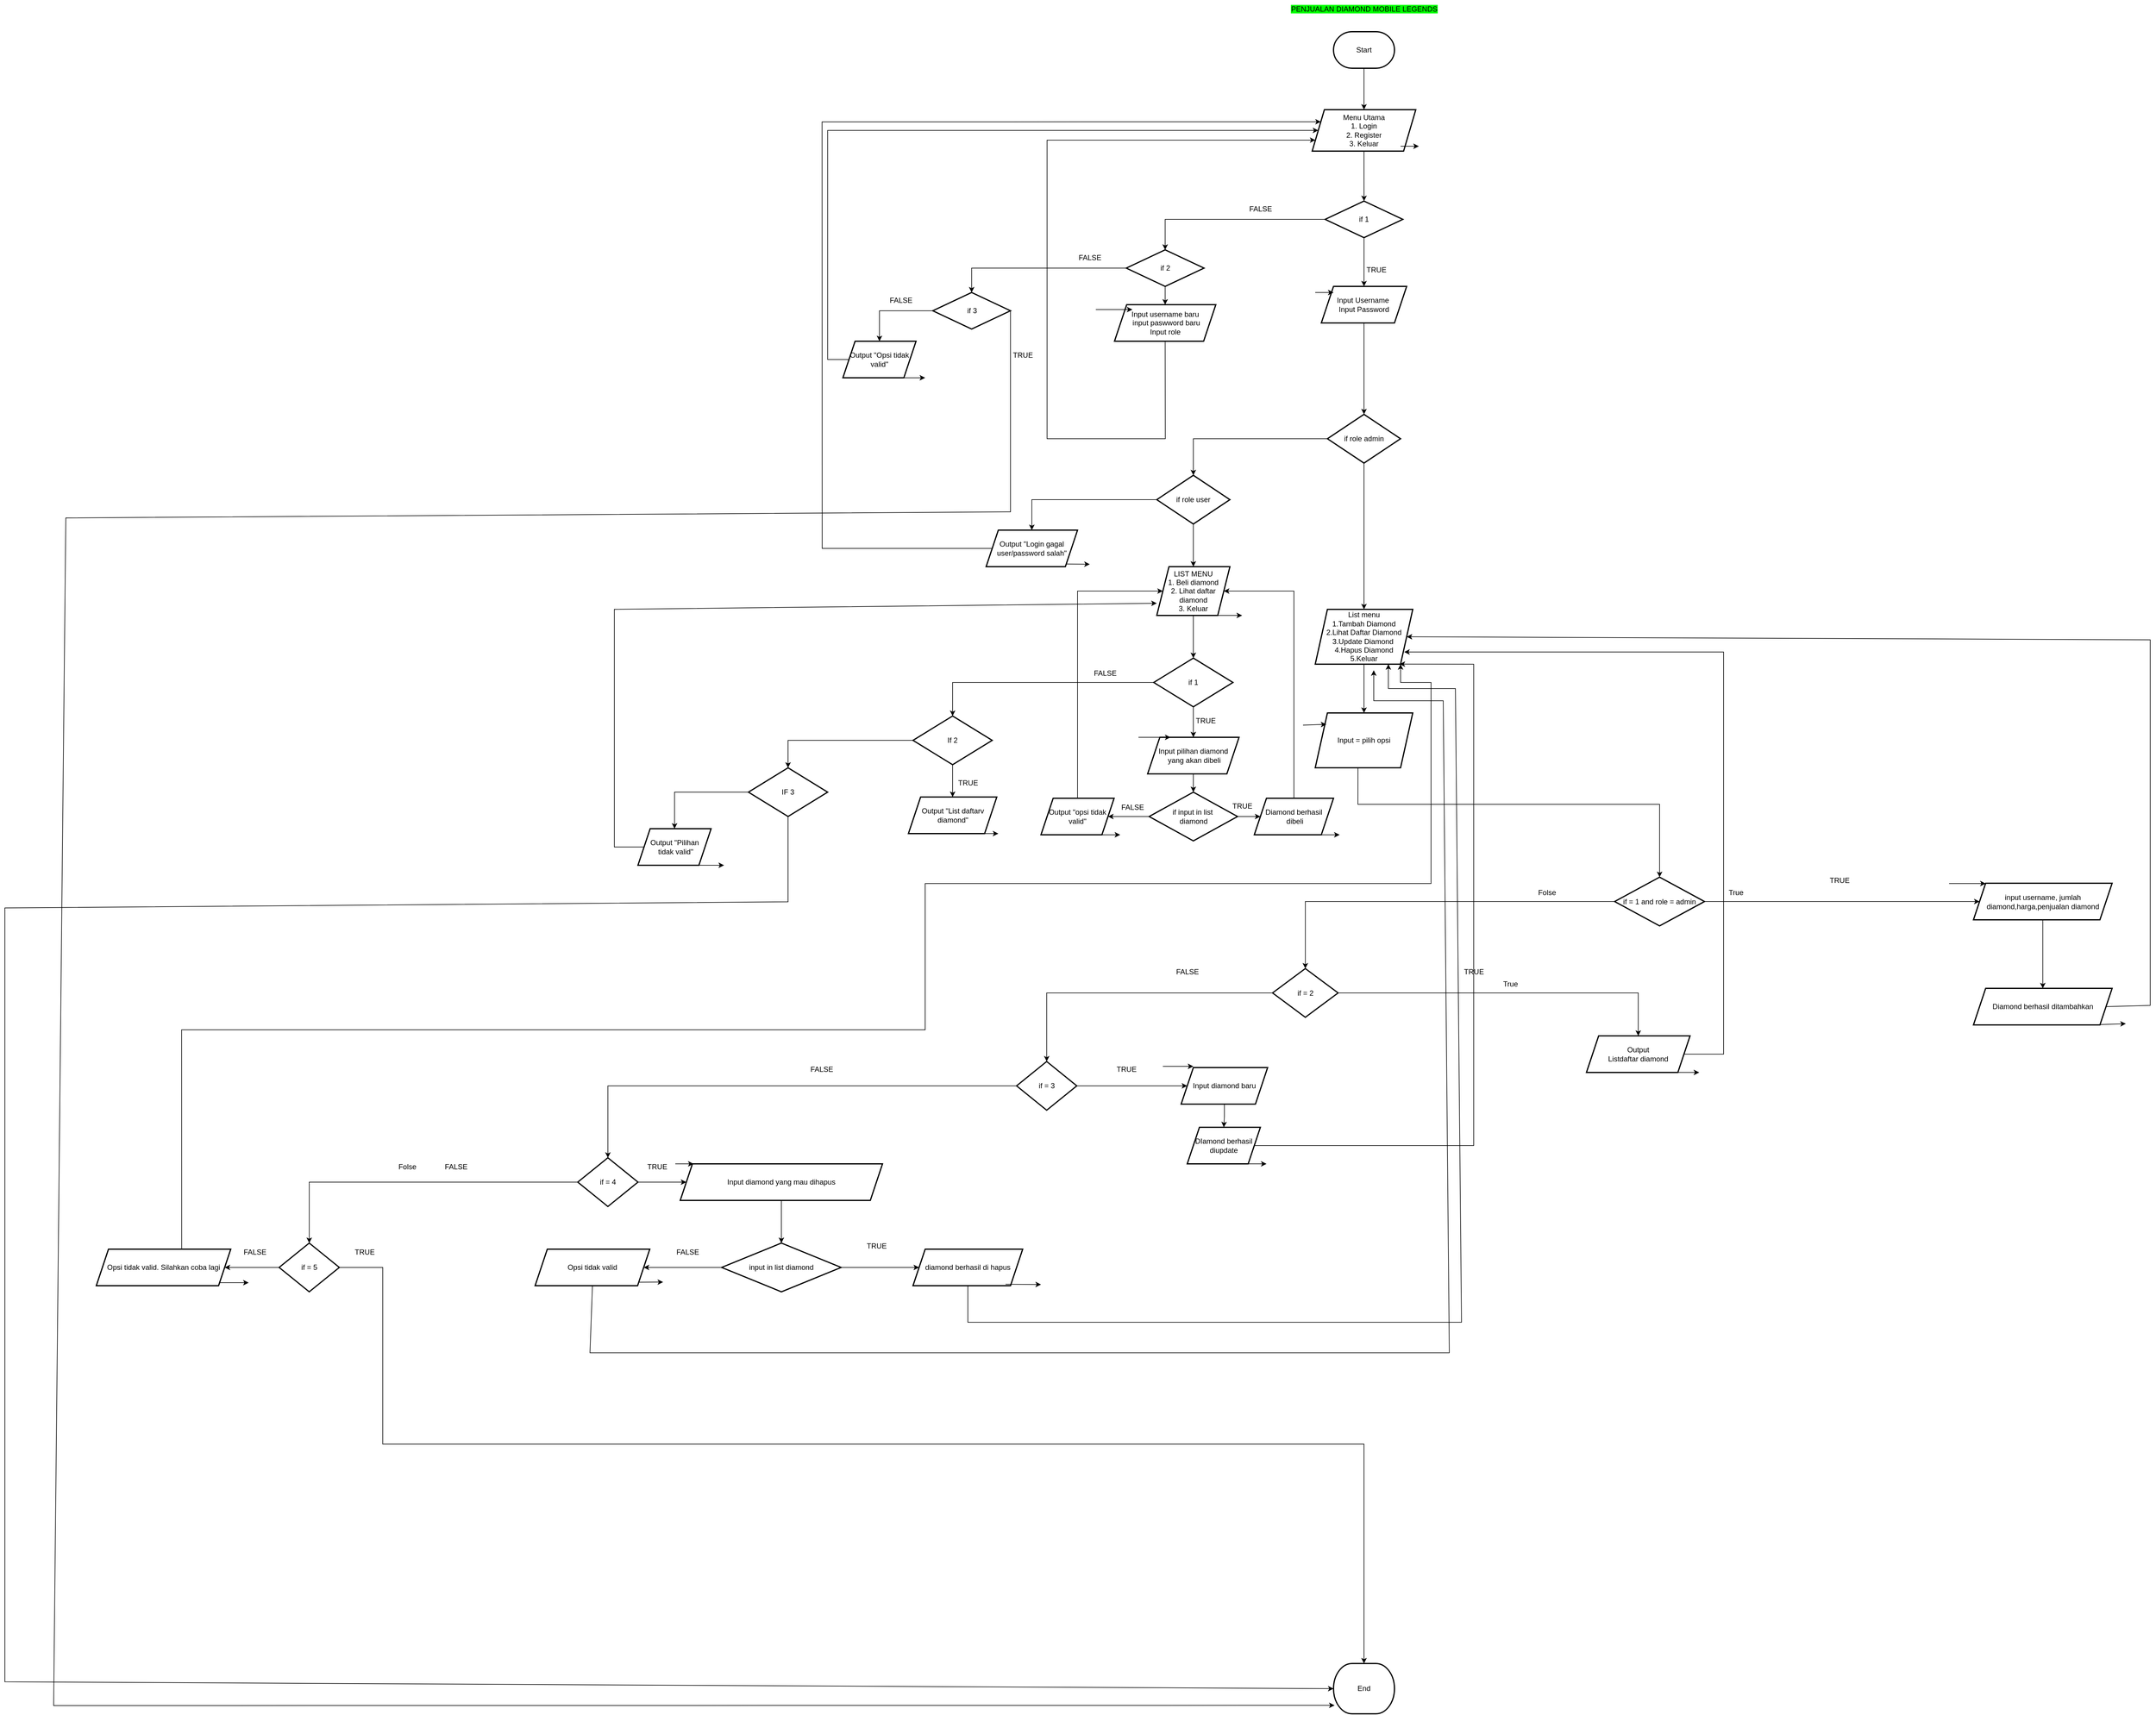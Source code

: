 <mxfile version="24.7.17">
  <diagram id="C5RBs43oDa-KdzZeNtuy" name="Page-1">
    <mxGraphModel dx="2515" dy="1115" grid="1" gridSize="10" guides="1" tooltips="1" connect="1" arrows="1" fold="1" page="1" pageScale="1" pageWidth="10000" pageHeight="10000" math="0" shadow="0">
      <root>
        <mxCell id="WIyWlLk6GJQsqaUBKTNV-0" />
        <mxCell id="WIyWlLk6GJQsqaUBKTNV-1" parent="WIyWlLk6GJQsqaUBKTNV-0" />
        <mxCell id="wPwzeOz8tedW2FRDHt6a-2" value="&lt;span style=&quot;background-color: rgb(0, 255, 0);&quot;&gt;&lt;font color=&quot;#000000&quot;&gt;PENJUALAN DIAMOND MOBILE LEGENDS&lt;/font&gt;&lt;/span&gt;" style="text;html=1;align=center;verticalAlign=middle;resizable=0;points=[];autosize=1;strokeColor=none;fillColor=none;labelBackgroundColor=none;" parent="WIyWlLk6GJQsqaUBKTNV-1" vertex="1">
          <mxGeometry x="4060" y="5060" width="260" height="30" as="geometry" />
        </mxCell>
        <mxCell id="U79-9CIJk0BuNlE3ZMXR-4" value="" style="edgeStyle=orthogonalEdgeStyle;rounded=0;orthogonalLoop=1;jettySize=auto;html=1;labelBackgroundColor=none;fontColor=default;" parent="WIyWlLk6GJQsqaUBKTNV-1" source="wPwzeOz8tedW2FRDHt6a-4" target="U79-9CIJk0BuNlE3ZMXR-3" edge="1">
          <mxGeometry relative="1" as="geometry" />
        </mxCell>
        <mxCell id="wPwzeOz8tedW2FRDHt6a-4" value="Start" style="strokeWidth=2;html=1;shape=mxgraph.flowchart.terminator;whiteSpace=wrap;labelBackgroundColor=none;" parent="WIyWlLk6GJQsqaUBKTNV-1" vertex="1">
          <mxGeometry x="4140" y="5112" width="100" height="60" as="geometry" />
        </mxCell>
        <mxCell id="wPwzeOz8tedW2FRDHt6a-8" value="" style="edgeStyle=orthogonalEdgeStyle;rounded=0;orthogonalLoop=1;jettySize=auto;html=1;labelBackgroundColor=none;fontColor=default;" parent="WIyWlLk6GJQsqaUBKTNV-1" source="wPwzeOz8tedW2FRDHt6a-5" target="wPwzeOz8tedW2FRDHt6a-7" edge="1">
          <mxGeometry relative="1" as="geometry" />
        </mxCell>
        <mxCell id="wPwzeOz8tedW2FRDHt6a-5" value="List menu&lt;div&gt;1.Tambah Diamond&lt;div&gt;2.Lihat Daftar Diamond&lt;/div&gt;&lt;div&gt;3.Update Diamond&amp;nbsp;&lt;/div&gt;&lt;div&gt;4.Hapus Diamond&lt;/div&gt;&lt;div&gt;5.Keluar&lt;/div&gt;&lt;/div&gt;" style="shape=parallelogram;perimeter=parallelogramPerimeter;whiteSpace=wrap;html=1;fixedSize=1;strokeWidth=2;labelBackgroundColor=none;" parent="WIyWlLk6GJQsqaUBKTNV-1" vertex="1">
          <mxGeometry x="4110" y="6060" width="160" height="90" as="geometry" />
        </mxCell>
        <mxCell id="wPwzeOz8tedW2FRDHt6a-7" value="Input = pilih opsi" style="shape=parallelogram;perimeter=parallelogramPerimeter;whiteSpace=wrap;html=1;fixedSize=1;strokeWidth=2;labelBackgroundColor=none;" parent="WIyWlLk6GJQsqaUBKTNV-1" vertex="1">
          <mxGeometry x="4110" y="6230" width="160" height="90" as="geometry" />
        </mxCell>
        <mxCell id="Oxtr2PgXUGql7Q-KipfX-13" value="" style="edgeStyle=orthogonalEdgeStyle;rounded=0;orthogonalLoop=1;jettySize=auto;html=1;labelBackgroundColor=none;fontColor=default;" parent="WIyWlLk6GJQsqaUBKTNV-1" source="Oxtr2PgXUGql7Q-KipfX-10" target="Oxtr2PgXUGql7Q-KipfX-12" edge="1">
          <mxGeometry relative="1" as="geometry" />
        </mxCell>
        <mxCell id="Oxtr2PgXUGql7Q-KipfX-18" value="" style="edgeStyle=orthogonalEdgeStyle;rounded=0;orthogonalLoop=1;jettySize=auto;html=1;labelBackgroundColor=none;fontColor=default;" parent="WIyWlLk6GJQsqaUBKTNV-1" source="Oxtr2PgXUGql7Q-KipfX-10" target="Oxtr2PgXUGql7Q-KipfX-17" edge="1">
          <mxGeometry relative="1" as="geometry" />
        </mxCell>
        <mxCell id="Oxtr2PgXUGql7Q-KipfX-10" value="if = 1 and role = admin" style="rhombus;whiteSpace=wrap;html=1;strokeWidth=2;labelBackgroundColor=none;" parent="WIyWlLk6GJQsqaUBKTNV-1" vertex="1">
          <mxGeometry x="4601.25" y="6499.5" width="147.5" height="80" as="geometry" />
        </mxCell>
        <mxCell id="Oxtr2PgXUGql7Q-KipfX-16" value="" style="edgeStyle=orthogonalEdgeStyle;rounded=0;orthogonalLoop=1;jettySize=auto;html=1;labelBackgroundColor=none;fontColor=default;" parent="WIyWlLk6GJQsqaUBKTNV-1" source="Oxtr2PgXUGql7Q-KipfX-12" target="Oxtr2PgXUGql7Q-KipfX-15" edge="1">
          <mxGeometry relative="1" as="geometry" />
        </mxCell>
        <mxCell id="Oxtr2PgXUGql7Q-KipfX-12" value="input username, jumlah diamond,harga,penjualan diamond" style="shape=parallelogram;perimeter=parallelogramPerimeter;whiteSpace=wrap;html=1;fixedSize=1;strokeWidth=2;labelBackgroundColor=none;" parent="WIyWlLk6GJQsqaUBKTNV-1" vertex="1">
          <mxGeometry x="5190" y="6509.5" width="227.5" height="60" as="geometry" />
        </mxCell>
        <mxCell id="Oxtr2PgXUGql7Q-KipfX-14" value="True" style="text;html=1;align=center;verticalAlign=middle;resizable=0;points=[];autosize=1;strokeColor=none;fillColor=none;labelBackgroundColor=none;" parent="WIyWlLk6GJQsqaUBKTNV-1" vertex="1">
          <mxGeometry x="4775" y="6510" width="50" height="30" as="geometry" />
        </mxCell>
        <mxCell id="Oxtr2PgXUGql7Q-KipfX-15" value="Diamond berhasil ditambahkan" style="shape=parallelogram;perimeter=parallelogramPerimeter;whiteSpace=wrap;html=1;fixedSize=1;strokeWidth=2;labelBackgroundColor=none;" parent="WIyWlLk6GJQsqaUBKTNV-1" vertex="1">
          <mxGeometry x="5190" y="6682" width="227.5" height="60" as="geometry" />
        </mxCell>
        <mxCell id="Oxtr2PgXUGql7Q-KipfX-20" value="" style="edgeStyle=orthogonalEdgeStyle;rounded=0;orthogonalLoop=1;jettySize=auto;html=1;labelBackgroundColor=none;fontColor=default;" parent="WIyWlLk6GJQsqaUBKTNV-1" source="Oxtr2PgXUGql7Q-KipfX-17" target="Oxtr2PgXUGql7Q-KipfX-19" edge="1">
          <mxGeometry relative="1" as="geometry" />
        </mxCell>
        <mxCell id="Oxtr2PgXUGql7Q-KipfX-36" value="" style="edgeStyle=orthogonalEdgeStyle;rounded=0;orthogonalLoop=1;jettySize=auto;html=1;labelBackgroundColor=none;fontColor=default;" parent="WIyWlLk6GJQsqaUBKTNV-1" source="Oxtr2PgXUGql7Q-KipfX-17" target="Oxtr2PgXUGql7Q-KipfX-35" edge="1">
          <mxGeometry relative="1" as="geometry" />
        </mxCell>
        <mxCell id="Oxtr2PgXUGql7Q-KipfX-17" value="if = 2" style="rhombus;whiteSpace=wrap;html=1;strokeWidth=2;labelBackgroundColor=none;" parent="WIyWlLk6GJQsqaUBKTNV-1" vertex="1">
          <mxGeometry x="4040" y="6649.5" width="107.5" height="80" as="geometry" />
        </mxCell>
        <mxCell id="Oxtr2PgXUGql7Q-KipfX-24" value="" style="edgeStyle=orthogonalEdgeStyle;rounded=0;orthogonalLoop=1;jettySize=auto;html=1;labelBackgroundColor=none;fontColor=default;" parent="WIyWlLk6GJQsqaUBKTNV-1" source="Oxtr2PgXUGql7Q-KipfX-19" edge="1">
          <mxGeometry relative="1" as="geometry">
            <mxPoint x="4256" y="6130" as="targetPoint" />
            <Array as="points">
              <mxPoint x="4780" y="6790" />
              <mxPoint x="4780" y="6130" />
            </Array>
          </mxGeometry>
        </mxCell>
        <mxCell id="Oxtr2PgXUGql7Q-KipfX-19" value="&lt;div&gt;Output&lt;/div&gt;Listdaftar diamond" style="shape=parallelogram;perimeter=parallelogramPerimeter;whiteSpace=wrap;html=1;fixedSize=1;strokeWidth=2;labelBackgroundColor=none;" parent="WIyWlLk6GJQsqaUBKTNV-1" vertex="1">
          <mxGeometry x="4555" y="6760" width="170" height="60" as="geometry" />
        </mxCell>
        <mxCell id="Oxtr2PgXUGql7Q-KipfX-21" value="True" style="text;html=1;align=center;verticalAlign=middle;resizable=0;points=[];autosize=1;strokeColor=none;fillColor=none;labelBackgroundColor=none;" parent="WIyWlLk6GJQsqaUBKTNV-1" vertex="1">
          <mxGeometry x="4405" y="6660" width="50" height="30" as="geometry" />
        </mxCell>
        <mxCell id="Oxtr2PgXUGql7Q-KipfX-32" value="Folse" style="text;html=1;align=center;verticalAlign=middle;resizable=0;points=[];autosize=1;strokeColor=none;fillColor=none;labelBackgroundColor=none;" parent="WIyWlLk6GJQsqaUBKTNV-1" vertex="1">
          <mxGeometry x="4465" y="6510" width="50" height="30" as="geometry" />
        </mxCell>
        <mxCell id="Oxtr2PgXUGql7Q-KipfX-38" value="" style="edgeStyle=orthogonalEdgeStyle;rounded=0;orthogonalLoop=1;jettySize=auto;html=1;labelBackgroundColor=none;fontColor=default;exitX=1;exitY=0.5;exitDx=0;exitDy=0;" parent="WIyWlLk6GJQsqaUBKTNV-1" source="Oxtr2PgXUGql7Q-KipfX-35" target="Oxtr2PgXUGql7Q-KipfX-37" edge="1">
          <mxGeometry relative="1" as="geometry">
            <mxPoint x="3765.0" y="6842" as="sourcePoint" />
          </mxGeometry>
        </mxCell>
        <mxCell id="Oxtr2PgXUGql7Q-KipfX-51" value="" style="edgeStyle=orthogonalEdgeStyle;rounded=0;orthogonalLoop=1;jettySize=auto;html=1;labelBackgroundColor=none;fontColor=default;" parent="WIyWlLk6GJQsqaUBKTNV-1" source="Oxtr2PgXUGql7Q-KipfX-35" target="Oxtr2PgXUGql7Q-KipfX-50" edge="1">
          <mxGeometry relative="1" as="geometry" />
        </mxCell>
        <mxCell id="Oxtr2PgXUGql7Q-KipfX-35" value="if = 3" style="rhombus;whiteSpace=wrap;html=1;strokeWidth=2;labelBackgroundColor=none;" parent="WIyWlLk6GJQsqaUBKTNV-1" vertex="1">
          <mxGeometry x="3620" y="6802" width="98.75" height="80" as="geometry" />
        </mxCell>
        <mxCell id="4mnGOxG32cVdHgVoQ5pp-69" value="" style="edgeStyle=orthogonalEdgeStyle;rounded=0;orthogonalLoop=1;jettySize=auto;html=1;" edge="1" parent="WIyWlLk6GJQsqaUBKTNV-1" source="Oxtr2PgXUGql7Q-KipfX-37" target="4mnGOxG32cVdHgVoQ5pp-68">
          <mxGeometry relative="1" as="geometry" />
        </mxCell>
        <mxCell id="Oxtr2PgXUGql7Q-KipfX-37" value="Input diamond baru" style="shape=parallelogram;perimeter=parallelogramPerimeter;whiteSpace=wrap;html=1;fixedSize=1;strokeWidth=2;labelBackgroundColor=none;" parent="WIyWlLk6GJQsqaUBKTNV-1" vertex="1">
          <mxGeometry x="3890" y="6812" width="141.88" height="60" as="geometry" />
        </mxCell>
        <mxCell id="Oxtr2PgXUGql7Q-KipfX-54" value="" style="edgeStyle=orthogonalEdgeStyle;rounded=0;orthogonalLoop=1;jettySize=auto;html=1;labelBackgroundColor=none;fontColor=default;" parent="WIyWlLk6GJQsqaUBKTNV-1" source="Oxtr2PgXUGql7Q-KipfX-50" target="Oxtr2PgXUGql7Q-KipfX-53" edge="1">
          <mxGeometry relative="1" as="geometry" />
        </mxCell>
        <mxCell id="Oxtr2PgXUGql7Q-KipfX-67" value="" style="edgeStyle=orthogonalEdgeStyle;rounded=0;orthogonalLoop=1;jettySize=auto;html=1;labelBackgroundColor=none;fontColor=default;" parent="WIyWlLk6GJQsqaUBKTNV-1" source="Oxtr2PgXUGql7Q-KipfX-50" target="Oxtr2PgXUGql7Q-KipfX-66" edge="1">
          <mxGeometry relative="1" as="geometry" />
        </mxCell>
        <mxCell id="Oxtr2PgXUGql7Q-KipfX-50" value="if = 4" style="rhombus;whiteSpace=wrap;html=1;strokeWidth=2;labelBackgroundColor=none;" parent="WIyWlLk6GJQsqaUBKTNV-1" vertex="1">
          <mxGeometry x="2900" y="6960" width="98.75" height="80" as="geometry" />
        </mxCell>
        <mxCell id="Oxtr2PgXUGql7Q-KipfX-59" value="" style="edgeStyle=orthogonalEdgeStyle;rounded=0;orthogonalLoop=1;jettySize=auto;html=1;labelBackgroundColor=none;fontColor=default;" parent="WIyWlLk6GJQsqaUBKTNV-1" source="Oxtr2PgXUGql7Q-KipfX-53" target="Oxtr2PgXUGql7Q-KipfX-58" edge="1">
          <mxGeometry relative="1" as="geometry" />
        </mxCell>
        <mxCell id="Oxtr2PgXUGql7Q-KipfX-53" value="Input diamond yang mau dihapus" style="shape=parallelogram;perimeter=parallelogramPerimeter;whiteSpace=wrap;html=1;fixedSize=1;strokeWidth=2;labelBackgroundColor=none;" parent="WIyWlLk6GJQsqaUBKTNV-1" vertex="1">
          <mxGeometry x="3068.13" y="6970" width="331.88" height="60" as="geometry" />
        </mxCell>
        <mxCell id="Oxtr2PgXUGql7Q-KipfX-61" value="" style="edgeStyle=orthogonalEdgeStyle;rounded=0;orthogonalLoop=1;jettySize=auto;html=1;labelBackgroundColor=none;fontColor=default;" parent="WIyWlLk6GJQsqaUBKTNV-1" source="Oxtr2PgXUGql7Q-KipfX-58" target="Oxtr2PgXUGql7Q-KipfX-60" edge="1">
          <mxGeometry relative="1" as="geometry" />
        </mxCell>
        <mxCell id="Oxtr2PgXUGql7Q-KipfX-65" value="" style="edgeStyle=orthogonalEdgeStyle;rounded=0;orthogonalLoop=1;jettySize=auto;html=1;labelBackgroundColor=none;fontColor=default;" parent="WIyWlLk6GJQsqaUBKTNV-1" source="Oxtr2PgXUGql7Q-KipfX-58" target="Oxtr2PgXUGql7Q-KipfX-64" edge="1">
          <mxGeometry relative="1" as="geometry" />
        </mxCell>
        <mxCell id="Oxtr2PgXUGql7Q-KipfX-58" value="input in list diamond" style="rhombus;whiteSpace=wrap;html=1;strokeWidth=2;labelBackgroundColor=none;" parent="WIyWlLk6GJQsqaUBKTNV-1" vertex="1">
          <mxGeometry x="3136.11" y="7100" width="195.93" height="80" as="geometry" />
        </mxCell>
        <mxCell id="Oxtr2PgXUGql7Q-KipfX-60" value="diamond berhasil di hapus" style="shape=parallelogram;perimeter=parallelogramPerimeter;whiteSpace=wrap;html=1;fixedSize=1;strokeWidth=2;labelBackgroundColor=none;" parent="WIyWlLk6GJQsqaUBKTNV-1" vertex="1">
          <mxGeometry x="3450.01" y="7110" width="179.99" height="60" as="geometry" />
        </mxCell>
        <mxCell id="Oxtr2PgXUGql7Q-KipfX-64" value="Opsi tidak valid" style="shape=parallelogram;perimeter=parallelogramPerimeter;whiteSpace=wrap;html=1;fixedSize=1;strokeWidth=2;labelBackgroundColor=none;" parent="WIyWlLk6GJQsqaUBKTNV-1" vertex="1">
          <mxGeometry x="2830" y="7110" width="188.15" height="60" as="geometry" />
        </mxCell>
        <mxCell id="Oxtr2PgXUGql7Q-KipfX-76" value="" style="edgeStyle=orthogonalEdgeStyle;rounded=0;orthogonalLoop=1;jettySize=auto;html=1;labelBackgroundColor=none;fontColor=default;" parent="WIyWlLk6GJQsqaUBKTNV-1" source="Oxtr2PgXUGql7Q-KipfX-66" target="Oxtr2PgXUGql7Q-KipfX-75" edge="1">
          <mxGeometry relative="1" as="geometry" />
        </mxCell>
        <mxCell id="Oxtr2PgXUGql7Q-KipfX-66" value="if = 5" style="rhombus;whiteSpace=wrap;html=1;strokeWidth=2;labelBackgroundColor=none;" parent="WIyWlLk6GJQsqaUBKTNV-1" vertex="1">
          <mxGeometry x="2410" y="7100" width="98.75" height="80" as="geometry" />
        </mxCell>
        <mxCell id="Oxtr2PgXUGql7Q-KipfX-70" value="Folse" style="text;html=1;align=center;verticalAlign=middle;resizable=0;points=[];autosize=1;strokeColor=none;fillColor=none;labelBackgroundColor=none;" parent="WIyWlLk6GJQsqaUBKTNV-1" vertex="1">
          <mxGeometry x="2595" y="6960" width="50" height="30" as="geometry" />
        </mxCell>
        <mxCell id="Oxtr2PgXUGql7Q-KipfX-75" value="Opsi tidak valid. Silahkan coba lagi" style="shape=parallelogram;perimeter=parallelogramPerimeter;whiteSpace=wrap;html=1;fixedSize=1;strokeWidth=2;labelBackgroundColor=none;" parent="WIyWlLk6GJQsqaUBKTNV-1" vertex="1">
          <mxGeometry x="2110" y="7110" width="220.63" height="60" as="geometry" />
        </mxCell>
        <mxCell id="Oxtr2PgXUGql7Q-KipfX-105" value="End" style="strokeWidth=2;html=1;shape=mxgraph.flowchart.terminator;whiteSpace=wrap;labelBackgroundColor=none;" parent="WIyWlLk6GJQsqaUBKTNV-1" vertex="1">
          <mxGeometry x="4140" y="7790" width="100" height="82.5" as="geometry" />
        </mxCell>
        <mxCell id="HzQcAWgQtW5TIgeV9MGI-10" value="TRUE" style="text;html=1;align=center;verticalAlign=middle;resizable=0;points=[];autosize=1;strokeColor=none;fillColor=none;labelBackgroundColor=none;" parent="WIyWlLk6GJQsqaUBKTNV-1" vertex="1">
          <mxGeometry x="4940" y="6490" width="60" height="30" as="geometry" />
        </mxCell>
        <mxCell id="HzQcAWgQtW5TIgeV9MGI-12" value="TRUE" style="text;html=1;align=center;verticalAlign=middle;resizable=0;points=[];autosize=1;strokeColor=none;fillColor=none;labelBackgroundColor=none;" parent="WIyWlLk6GJQsqaUBKTNV-1" vertex="1">
          <mxGeometry x="4340" y="6640" width="60" height="30" as="geometry" />
        </mxCell>
        <mxCell id="HzQcAWgQtW5TIgeV9MGI-15" value="FALSE" style="text;html=1;align=center;verticalAlign=middle;resizable=0;points=[];autosize=1;strokeColor=none;fillColor=none;labelBackgroundColor=none;" parent="WIyWlLk6GJQsqaUBKTNV-1" vertex="1">
          <mxGeometry x="3870" y="6640" width="60" height="30" as="geometry" />
        </mxCell>
        <mxCell id="HzQcAWgQtW5TIgeV9MGI-20" value="TRUE" style="text;html=1;align=center;verticalAlign=middle;resizable=0;points=[];autosize=1;strokeColor=none;fillColor=none;labelBackgroundColor=none;" parent="WIyWlLk6GJQsqaUBKTNV-1" vertex="1">
          <mxGeometry x="3000" y="6960" width="60" height="30" as="geometry" />
        </mxCell>
        <mxCell id="HzQcAWgQtW5TIgeV9MGI-21" value="FALSE" style="text;html=1;align=center;verticalAlign=middle;resizable=0;points=[];autosize=1;strokeColor=none;fillColor=none;labelBackgroundColor=none;" parent="WIyWlLk6GJQsqaUBKTNV-1" vertex="1">
          <mxGeometry x="2670" y="6960" width="60" height="30" as="geometry" />
        </mxCell>
        <mxCell id="HzQcAWgQtW5TIgeV9MGI-22" value="TRUE" style="text;html=1;align=center;verticalAlign=middle;resizable=0;points=[];autosize=1;strokeColor=none;fillColor=none;labelBackgroundColor=none;" parent="WIyWlLk6GJQsqaUBKTNV-1" vertex="1">
          <mxGeometry x="2520" y="7100" width="60" height="30" as="geometry" />
        </mxCell>
        <mxCell id="HzQcAWgQtW5TIgeV9MGI-23" value="FALSE" style="text;html=1;align=center;verticalAlign=middle;resizable=0;points=[];autosize=1;strokeColor=none;fillColor=none;labelBackgroundColor=none;" parent="WIyWlLk6GJQsqaUBKTNV-1" vertex="1">
          <mxGeometry x="2340" y="7100" width="60" height="30" as="geometry" />
        </mxCell>
        <mxCell id="HzQcAWgQtW5TIgeV9MGI-24" value="FALSE" style="text;html=1;align=center;verticalAlign=middle;resizable=0;points=[];autosize=1;strokeColor=none;fillColor=none;labelBackgroundColor=none;" parent="WIyWlLk6GJQsqaUBKTNV-1" vertex="1">
          <mxGeometry x="3050" y="7100" width="60" height="30" as="geometry" />
        </mxCell>
        <mxCell id="HzQcAWgQtW5TIgeV9MGI-25" value="TRUE" style="text;html=1;align=center;verticalAlign=middle;resizable=0;points=[];autosize=1;strokeColor=none;fillColor=none;labelBackgroundColor=none;" parent="WIyWlLk6GJQsqaUBKTNV-1" vertex="1">
          <mxGeometry x="3360" y="7090" width="60" height="30" as="geometry" />
        </mxCell>
        <mxCell id="HzQcAWgQtW5TIgeV9MGI-26" value="TRUE" style="text;html=1;align=center;verticalAlign=middle;resizable=0;points=[];autosize=1;strokeColor=none;fillColor=none;labelBackgroundColor=none;" parent="WIyWlLk6GJQsqaUBKTNV-1" vertex="1">
          <mxGeometry x="3770" y="6800" width="60" height="30" as="geometry" />
        </mxCell>
        <mxCell id="HzQcAWgQtW5TIgeV9MGI-27" value="FALSE" style="text;html=1;align=center;verticalAlign=middle;resizable=0;points=[];autosize=1;strokeColor=none;fillColor=none;labelBackgroundColor=none;" parent="WIyWlLk6GJQsqaUBKTNV-1" vertex="1">
          <mxGeometry x="3270" y="6800" width="60" height="30" as="geometry" />
        </mxCell>
        <mxCell id="U79-9CIJk0BuNlE3ZMXR-6" value="" style="edgeStyle=orthogonalEdgeStyle;rounded=0;orthogonalLoop=1;jettySize=auto;html=1;labelBackgroundColor=none;fontColor=default;" parent="WIyWlLk6GJQsqaUBKTNV-1" source="U79-9CIJk0BuNlE3ZMXR-3" target="U79-9CIJk0BuNlE3ZMXR-5" edge="1">
          <mxGeometry relative="1" as="geometry" />
        </mxCell>
        <mxCell id="U79-9CIJk0BuNlE3ZMXR-3" value="Menu Utama&lt;div&gt;1. Login&lt;/div&gt;&lt;div&gt;2. Register&lt;/div&gt;&lt;div&gt;3. Keluar&lt;/div&gt;" style="shape=parallelogram;perimeter=parallelogramPerimeter;whiteSpace=wrap;html=1;fixedSize=1;strokeWidth=2;labelBackgroundColor=none;" parent="WIyWlLk6GJQsqaUBKTNV-1" vertex="1">
          <mxGeometry x="4105" y="5240" width="170" height="68" as="geometry" />
        </mxCell>
        <mxCell id="U79-9CIJk0BuNlE3ZMXR-8" value="" style="edgeStyle=orthogonalEdgeStyle;rounded=0;orthogonalLoop=1;jettySize=auto;html=1;labelBackgroundColor=none;fontColor=default;" parent="WIyWlLk6GJQsqaUBKTNV-1" source="U79-9CIJk0BuNlE3ZMXR-5" target="U79-9CIJk0BuNlE3ZMXR-7" edge="1">
          <mxGeometry relative="1" as="geometry" />
        </mxCell>
        <mxCell id="U79-9CIJk0BuNlE3ZMXR-13" value="" style="edgeStyle=orthogonalEdgeStyle;rounded=0;orthogonalLoop=1;jettySize=auto;html=1;labelBackgroundColor=none;fontColor=default;" parent="WIyWlLk6GJQsqaUBKTNV-1" source="U79-9CIJk0BuNlE3ZMXR-5" target="U79-9CIJk0BuNlE3ZMXR-12" edge="1">
          <mxGeometry relative="1" as="geometry" />
        </mxCell>
        <mxCell id="U79-9CIJk0BuNlE3ZMXR-5" value="if 1" style="rhombus;whiteSpace=wrap;html=1;strokeWidth=2;labelBackgroundColor=none;" parent="WIyWlLk6GJQsqaUBKTNV-1" vertex="1">
          <mxGeometry x="4126.25" y="5390" width="127.5" height="60" as="geometry" />
        </mxCell>
        <mxCell id="U79-9CIJk0BuNlE3ZMXR-10" value="" style="edgeStyle=orthogonalEdgeStyle;rounded=0;orthogonalLoop=1;jettySize=auto;html=1;labelBackgroundColor=none;fontColor=default;" parent="WIyWlLk6GJQsqaUBKTNV-1" source="U79-9CIJk0BuNlE3ZMXR-7" target="U79-9CIJk0BuNlE3ZMXR-9" edge="1">
          <mxGeometry relative="1" as="geometry" />
        </mxCell>
        <mxCell id="4mnGOxG32cVdHgVoQ5pp-16" value="" style="edgeStyle=orthogonalEdgeStyle;rounded=0;orthogonalLoop=1;jettySize=auto;html=1;" edge="1" parent="WIyWlLk6GJQsqaUBKTNV-1" source="U79-9CIJk0BuNlE3ZMXR-7" target="4mnGOxG32cVdHgVoQ5pp-15">
          <mxGeometry relative="1" as="geometry" />
        </mxCell>
        <mxCell id="U79-9CIJk0BuNlE3ZMXR-7" value="if 2" style="rhombus;whiteSpace=wrap;html=1;strokeWidth=2;labelBackgroundColor=none;" parent="WIyWlLk6GJQsqaUBKTNV-1" vertex="1">
          <mxGeometry x="3800" y="5470" width="127.5" height="60" as="geometry" />
        </mxCell>
        <mxCell id="4mnGOxG32cVdHgVoQ5pp-9" value="" style="edgeStyle=orthogonalEdgeStyle;rounded=0;orthogonalLoop=1;jettySize=auto;html=1;" edge="1" parent="WIyWlLk6GJQsqaUBKTNV-1" source="U79-9CIJk0BuNlE3ZMXR-9" target="4mnGOxG32cVdHgVoQ5pp-8">
          <mxGeometry relative="1" as="geometry" />
        </mxCell>
        <mxCell id="U79-9CIJk0BuNlE3ZMXR-9" value="if 3" style="rhombus;whiteSpace=wrap;html=1;strokeWidth=2;labelBackgroundColor=none;" parent="WIyWlLk6GJQsqaUBKTNV-1" vertex="1">
          <mxGeometry x="3482.5" y="5540" width="127.5" height="60" as="geometry" />
        </mxCell>
        <mxCell id="U79-9CIJk0BuNlE3ZMXR-15" value="" style="edgeStyle=orthogonalEdgeStyle;rounded=0;orthogonalLoop=1;jettySize=auto;html=1;labelBackgroundColor=none;fontColor=default;" parent="WIyWlLk6GJQsqaUBKTNV-1" source="U79-9CIJk0BuNlE3ZMXR-12" target="U79-9CIJk0BuNlE3ZMXR-14" edge="1">
          <mxGeometry relative="1" as="geometry" />
        </mxCell>
        <mxCell id="U79-9CIJk0BuNlE3ZMXR-12" value="Input Username&amp;nbsp;&lt;div&gt;Input Password&lt;/div&gt;" style="shape=parallelogram;perimeter=parallelogramPerimeter;whiteSpace=wrap;html=1;fixedSize=1;strokeWidth=2;labelBackgroundColor=none;" parent="WIyWlLk6GJQsqaUBKTNV-1" vertex="1">
          <mxGeometry x="4120" y="5530" width="140" height="60" as="geometry" />
        </mxCell>
        <mxCell id="U79-9CIJk0BuNlE3ZMXR-17" value="" style="edgeStyle=orthogonalEdgeStyle;rounded=0;orthogonalLoop=1;jettySize=auto;html=1;labelBackgroundColor=none;fontColor=default;" parent="WIyWlLk6GJQsqaUBKTNV-1" source="U79-9CIJk0BuNlE3ZMXR-14" target="U79-9CIJk0BuNlE3ZMXR-16" edge="1">
          <mxGeometry relative="1" as="geometry" />
        </mxCell>
        <mxCell id="U79-9CIJk0BuNlE3ZMXR-23" value="" style="edgeStyle=orthogonalEdgeStyle;rounded=0;orthogonalLoop=1;jettySize=auto;html=1;labelBackgroundColor=none;fontColor=default;" parent="WIyWlLk6GJQsqaUBKTNV-1" source="U79-9CIJk0BuNlE3ZMXR-14" target="wPwzeOz8tedW2FRDHt6a-5" edge="1">
          <mxGeometry relative="1" as="geometry" />
        </mxCell>
        <mxCell id="U79-9CIJk0BuNlE3ZMXR-14" value="if role admin" style="rhombus;whiteSpace=wrap;html=1;strokeWidth=2;labelBackgroundColor=none;" parent="WIyWlLk6GJQsqaUBKTNV-1" vertex="1">
          <mxGeometry x="4130" y="5740" width="120" height="80" as="geometry" />
        </mxCell>
        <mxCell id="U79-9CIJk0BuNlE3ZMXR-21" value="" style="edgeStyle=orthogonalEdgeStyle;rounded=0;orthogonalLoop=1;jettySize=auto;html=1;labelBackgroundColor=none;fontColor=default;" parent="WIyWlLk6GJQsqaUBKTNV-1" source="U79-9CIJk0BuNlE3ZMXR-16" target="U79-9CIJk0BuNlE3ZMXR-20" edge="1">
          <mxGeometry relative="1" as="geometry" />
        </mxCell>
        <mxCell id="4mnGOxG32cVdHgVoQ5pp-23" value="" style="edgeStyle=orthogonalEdgeStyle;rounded=0;orthogonalLoop=1;jettySize=auto;html=1;" edge="1" parent="WIyWlLk6GJQsqaUBKTNV-1" source="U79-9CIJk0BuNlE3ZMXR-16" target="4mnGOxG32cVdHgVoQ5pp-22">
          <mxGeometry relative="1" as="geometry" />
        </mxCell>
        <mxCell id="U79-9CIJk0BuNlE3ZMXR-16" value="if role user" style="rhombus;whiteSpace=wrap;html=1;strokeWidth=2;labelBackgroundColor=none;" parent="WIyWlLk6GJQsqaUBKTNV-1" vertex="1">
          <mxGeometry x="3850" y="5840" width="120" height="80" as="geometry" />
        </mxCell>
        <mxCell id="U79-9CIJk0BuNlE3ZMXR-20" value="Output &quot;Login gagal&lt;div&gt;user/password salah&quot;&lt;/div&gt;" style="shape=parallelogram;perimeter=parallelogramPerimeter;whiteSpace=wrap;html=1;fixedSize=1;strokeWidth=2;labelBackgroundColor=none;" parent="WIyWlLk6GJQsqaUBKTNV-1" vertex="1">
          <mxGeometry x="3570" y="5930" width="150" height="60" as="geometry" />
        </mxCell>
        <mxCell id="U79-9CIJk0BuNlE3ZMXR-22" value="" style="endArrow=classic;html=1;rounded=0;entryX=0;entryY=0.25;entryDx=0;entryDy=0;labelBackgroundColor=none;fontColor=default;" parent="WIyWlLk6GJQsqaUBKTNV-1" source="U79-9CIJk0BuNlE3ZMXR-20" target="U79-9CIJk0BuNlE3ZMXR-3" edge="1">
          <mxGeometry width="50" height="50" relative="1" as="geometry">
            <mxPoint x="3560.83" y="5930" as="sourcePoint" />
            <mxPoint x="4019.997" y="5259.833" as="targetPoint" />
            <Array as="points">
              <mxPoint x="3490" y="5960" />
              <mxPoint x="3301" y="5960" />
              <mxPoint x="3300.83" y="5260" />
            </Array>
          </mxGeometry>
        </mxCell>
        <mxCell id="4mnGOxG32cVdHgVoQ5pp-0" value="" style="endArrow=classic;html=1;rounded=0;exitX=0.853;exitY=0.882;exitDx=0;exitDy=0;exitPerimeter=0;labelBackgroundColor=none;fontColor=default;" edge="1" parent="WIyWlLk6GJQsqaUBKTNV-1" source="U79-9CIJk0BuNlE3ZMXR-3">
          <mxGeometry width="50" height="50" relative="1" as="geometry">
            <mxPoint x="4080" y="5510" as="sourcePoint" />
            <mxPoint x="4280" y="5300" as="targetPoint" />
          </mxGeometry>
        </mxCell>
        <mxCell id="4mnGOxG32cVdHgVoQ5pp-1" value="" style="endArrow=classic;html=1;rounded=0;labelBackgroundColor=none;fontColor=default;" edge="1" parent="WIyWlLk6GJQsqaUBKTNV-1">
          <mxGeometry width="50" height="50" relative="1" as="geometry">
            <mxPoint x="4110" y="5540" as="sourcePoint" />
            <mxPoint x="4140" y="5540" as="targetPoint" />
          </mxGeometry>
        </mxCell>
        <mxCell id="4mnGOxG32cVdHgVoQ5pp-2" value="" style="endArrow=classic;html=1;rounded=0;exitX=0.877;exitY=0.927;exitDx=0;exitDy=0;exitPerimeter=0;labelBackgroundColor=none;fontColor=default;" edge="1" parent="WIyWlLk6GJQsqaUBKTNV-1" source="U79-9CIJk0BuNlE3ZMXR-20">
          <mxGeometry width="50" height="50" relative="1" as="geometry">
            <mxPoint x="3890" y="5700" as="sourcePoint" />
            <mxPoint x="3740" y="5986" as="targetPoint" />
          </mxGeometry>
        </mxCell>
        <mxCell id="4mnGOxG32cVdHgVoQ5pp-3" value="TRUE" style="text;html=1;align=center;verticalAlign=middle;resizable=0;points=[];autosize=1;strokeColor=none;fillColor=none;labelBackgroundColor=none;" vertex="1" parent="WIyWlLk6GJQsqaUBKTNV-1">
          <mxGeometry x="4180" y="5488" width="60" height="30" as="geometry" />
        </mxCell>
        <mxCell id="4mnGOxG32cVdHgVoQ5pp-4" value="FALSE" style="text;html=1;align=center;verticalAlign=middle;resizable=0;points=[];autosize=1;strokeColor=none;fillColor=none;labelBackgroundColor=none;" vertex="1" parent="WIyWlLk6GJQsqaUBKTNV-1">
          <mxGeometry x="3990" y="5388" width="60" height="30" as="geometry" />
        </mxCell>
        <mxCell id="4mnGOxG32cVdHgVoQ5pp-5" value="FALSE" style="text;html=1;align=center;verticalAlign=middle;resizable=0;points=[];autosize=1;strokeColor=none;fillColor=none;labelBackgroundColor=none;" vertex="1" parent="WIyWlLk6GJQsqaUBKTNV-1">
          <mxGeometry x="3710" y="5468" width="60" height="30" as="geometry" />
        </mxCell>
        <mxCell id="4mnGOxG32cVdHgVoQ5pp-8" value="Output &quot;Opsi tidak valid&quot;" style="shape=parallelogram;perimeter=parallelogramPerimeter;whiteSpace=wrap;html=1;fixedSize=1;strokeWidth=2;labelBackgroundColor=none;" vertex="1" parent="WIyWlLk6GJQsqaUBKTNV-1">
          <mxGeometry x="3335" y="5620" width="120" height="60" as="geometry" />
        </mxCell>
        <mxCell id="4mnGOxG32cVdHgVoQ5pp-10" value="FALSE" style="text;html=1;align=center;verticalAlign=middle;resizable=0;points=[];autosize=1;strokeColor=none;fillColor=none;" vertex="1" parent="WIyWlLk6GJQsqaUBKTNV-1">
          <mxGeometry x="3400" y="5538" width="60" height="30" as="geometry" />
        </mxCell>
        <mxCell id="4mnGOxG32cVdHgVoQ5pp-11" value="" style="edgeStyle=none;orthogonalLoop=1;jettySize=auto;html=1;rounded=0;" edge="1" parent="WIyWlLk6GJQsqaUBKTNV-1">
          <mxGeometry width="100" relative="1" as="geometry">
            <mxPoint x="3400" y="5680" as="sourcePoint" />
            <mxPoint x="3470" y="5680" as="targetPoint" />
            <Array as="points" />
          </mxGeometry>
        </mxCell>
        <mxCell id="4mnGOxG32cVdHgVoQ5pp-12" value="" style="endArrow=classic;html=1;rounded=0;exitX=0;exitY=0.5;exitDx=0;exitDy=0;entryX=0;entryY=0.5;entryDx=0;entryDy=0;" edge="1" parent="WIyWlLk6GJQsqaUBKTNV-1" source="4mnGOxG32cVdHgVoQ5pp-8" target="U79-9CIJk0BuNlE3ZMXR-3">
          <mxGeometry width="50" height="50" relative="1" as="geometry">
            <mxPoint x="3590" y="5730" as="sourcePoint" />
            <mxPoint x="3320" y="5270" as="targetPoint" />
            <Array as="points">
              <mxPoint x="3310" y="5650" />
              <mxPoint x="3310" y="5274" />
            </Array>
          </mxGeometry>
        </mxCell>
        <mxCell id="4mnGOxG32cVdHgVoQ5pp-13" value="" style="endArrow=classic;html=1;rounded=0;exitX=1;exitY=0.5;exitDx=0;exitDy=0;entryX=0.017;entryY=0.832;entryDx=0;entryDy=0;entryPerimeter=0;" edge="1" parent="WIyWlLk6GJQsqaUBKTNV-1" source="U79-9CIJk0BuNlE3ZMXR-9" target="Oxtr2PgXUGql7Q-KipfX-105">
          <mxGeometry width="50" height="50" relative="1" as="geometry">
            <mxPoint x="3830" y="5650" as="sourcePoint" />
            <mxPoint x="3880" y="5600" as="targetPoint" />
            <Array as="points">
              <mxPoint x="3610" y="5900" />
              <mxPoint x="2060" y="5910" />
              <mxPoint x="2040" y="7859" />
            </Array>
          </mxGeometry>
        </mxCell>
        <mxCell id="4mnGOxG32cVdHgVoQ5pp-14" value="TRUE" style="text;html=1;align=center;verticalAlign=middle;resizable=0;points=[];autosize=1;strokeColor=none;fillColor=none;" vertex="1" parent="WIyWlLk6GJQsqaUBKTNV-1">
          <mxGeometry x="3600" y="5628" width="60" height="30" as="geometry" />
        </mxCell>
        <mxCell id="4mnGOxG32cVdHgVoQ5pp-15" value="Input username baru&lt;div&gt;&amp;nbsp;input paswword baru&lt;/div&gt;&lt;div&gt;Input role&lt;/div&gt;" style="shape=parallelogram;perimeter=parallelogramPerimeter;whiteSpace=wrap;html=1;fixedSize=1;strokeWidth=2;labelBackgroundColor=none;" vertex="1" parent="WIyWlLk6GJQsqaUBKTNV-1">
          <mxGeometry x="3780.63" y="5560" width="166.25" height="60" as="geometry" />
        </mxCell>
        <mxCell id="4mnGOxG32cVdHgVoQ5pp-17" value="" style="edgeStyle=none;orthogonalLoop=1;jettySize=auto;html=1;rounded=0;" edge="1" parent="WIyWlLk6GJQsqaUBKTNV-1">
          <mxGeometry width="100" relative="1" as="geometry">
            <mxPoint x="3750" y="5568" as="sourcePoint" />
            <mxPoint x="3810" y="5568" as="targetPoint" />
            <Array as="points" />
          </mxGeometry>
        </mxCell>
        <mxCell id="4mnGOxG32cVdHgVoQ5pp-18" value="" style="endArrow=classic;html=1;rounded=0;exitX=0.5;exitY=1;exitDx=0;exitDy=0;entryX=0;entryY=0.75;entryDx=0;entryDy=0;" edge="1" parent="WIyWlLk6GJQsqaUBKTNV-1" source="4mnGOxG32cVdHgVoQ5pp-15" target="U79-9CIJk0BuNlE3ZMXR-3">
          <mxGeometry width="50" height="50" relative="1" as="geometry">
            <mxPoint x="3770" y="5680" as="sourcePoint" />
            <mxPoint x="3820" y="5630" as="targetPoint" />
            <Array as="points">
              <mxPoint x="3864" y="5780" />
              <mxPoint x="3670" y="5780" />
              <mxPoint x="3670" y="5290" />
            </Array>
          </mxGeometry>
        </mxCell>
        <mxCell id="4mnGOxG32cVdHgVoQ5pp-19" value="" style="endArrow=classic;html=1;rounded=0;entryX=0.114;entryY=0.208;entryDx=0;entryDy=0;entryPerimeter=0;" edge="1" parent="WIyWlLk6GJQsqaUBKTNV-1" target="wPwzeOz8tedW2FRDHt6a-7">
          <mxGeometry width="50" height="50" relative="1" as="geometry">
            <mxPoint x="4090" y="6250" as="sourcePoint" />
            <mxPoint x="3820" y="6300" as="targetPoint" />
          </mxGeometry>
        </mxCell>
        <mxCell id="4mnGOxG32cVdHgVoQ5pp-21" value="" style="endArrow=classic;html=1;rounded=0;exitX=0.438;exitY=1;exitDx=0;exitDy=0;exitPerimeter=0;entryX=0.5;entryY=0;entryDx=0;entryDy=0;" edge="1" parent="WIyWlLk6GJQsqaUBKTNV-1" source="wPwzeOz8tedW2FRDHt6a-7" target="Oxtr2PgXUGql7Q-KipfX-10">
          <mxGeometry width="50" height="50" relative="1" as="geometry">
            <mxPoint x="4500" y="6460" as="sourcePoint" />
            <mxPoint x="4550" y="6410" as="targetPoint" />
            <Array as="points">
              <mxPoint x="4180" y="6380" />
              <mxPoint x="4675" y="6380" />
            </Array>
          </mxGeometry>
        </mxCell>
        <mxCell id="4mnGOxG32cVdHgVoQ5pp-26" value="" style="edgeStyle=orthogonalEdgeStyle;rounded=0;orthogonalLoop=1;jettySize=auto;html=1;" edge="1" parent="WIyWlLk6GJQsqaUBKTNV-1" source="4mnGOxG32cVdHgVoQ5pp-22" target="4mnGOxG32cVdHgVoQ5pp-25">
          <mxGeometry relative="1" as="geometry" />
        </mxCell>
        <mxCell id="4mnGOxG32cVdHgVoQ5pp-22" value="LIST MENU&lt;div&gt;1. Beli diamond&lt;/div&gt;&lt;div&gt;2. Lihat daftar diamond&lt;/div&gt;&lt;div&gt;3. Keluar&lt;/div&gt;" style="shape=parallelogram;perimeter=parallelogramPerimeter;whiteSpace=wrap;html=1;fixedSize=1;strokeWidth=2;labelBackgroundColor=none;" vertex="1" parent="WIyWlLk6GJQsqaUBKTNV-1">
          <mxGeometry x="3850" y="5990" width="120" height="80" as="geometry" />
        </mxCell>
        <mxCell id="4mnGOxG32cVdHgVoQ5pp-24" value="" style="edgeStyle=none;orthogonalLoop=1;jettySize=auto;html=1;rounded=0;" edge="1" parent="WIyWlLk6GJQsqaUBKTNV-1">
          <mxGeometry width="100" relative="1" as="geometry">
            <mxPoint x="3940" y="6070" as="sourcePoint" />
            <mxPoint x="3990" y="6070" as="targetPoint" />
            <Array as="points" />
          </mxGeometry>
        </mxCell>
        <mxCell id="4mnGOxG32cVdHgVoQ5pp-28" value="" style="edgeStyle=orthogonalEdgeStyle;rounded=0;orthogonalLoop=1;jettySize=auto;html=1;" edge="1" parent="WIyWlLk6GJQsqaUBKTNV-1" source="4mnGOxG32cVdHgVoQ5pp-25" target="4mnGOxG32cVdHgVoQ5pp-27">
          <mxGeometry relative="1" as="geometry" />
        </mxCell>
        <mxCell id="4mnGOxG32cVdHgVoQ5pp-47" value="" style="edgeStyle=orthogonalEdgeStyle;rounded=0;orthogonalLoop=1;jettySize=auto;html=1;" edge="1" parent="WIyWlLk6GJQsqaUBKTNV-1" source="4mnGOxG32cVdHgVoQ5pp-25" target="4mnGOxG32cVdHgVoQ5pp-46">
          <mxGeometry relative="1" as="geometry" />
        </mxCell>
        <mxCell id="4mnGOxG32cVdHgVoQ5pp-25" value="if 1" style="rhombus;whiteSpace=wrap;html=1;strokeWidth=2;labelBackgroundColor=none;" vertex="1" parent="WIyWlLk6GJQsqaUBKTNV-1">
          <mxGeometry x="3845" y="6140" width="130" height="80" as="geometry" />
        </mxCell>
        <mxCell id="4mnGOxG32cVdHgVoQ5pp-34" value="" style="edgeStyle=orthogonalEdgeStyle;rounded=0;orthogonalLoop=1;jettySize=auto;html=1;" edge="1" parent="WIyWlLk6GJQsqaUBKTNV-1" source="4mnGOxG32cVdHgVoQ5pp-27" target="4mnGOxG32cVdHgVoQ5pp-33">
          <mxGeometry relative="1" as="geometry" />
        </mxCell>
        <mxCell id="4mnGOxG32cVdHgVoQ5pp-27" value="Input pilihan&amp;nbsp;&lt;span style=&quot;background-color: initial;&quot;&gt;diamond&lt;/span&gt;&lt;div&gt;&lt;span style=&quot;background-color: initial;&quot;&gt;&amp;nbsp;yang akan dibeli&lt;/span&gt;&lt;/div&gt;" style="shape=parallelogram;perimeter=parallelogramPerimeter;whiteSpace=wrap;html=1;fixedSize=1;strokeWidth=2;labelBackgroundColor=none;" vertex="1" parent="WIyWlLk6GJQsqaUBKTNV-1">
          <mxGeometry x="3835" y="6270" width="150" height="60" as="geometry" />
        </mxCell>
        <mxCell id="4mnGOxG32cVdHgVoQ5pp-29" value="" style="edgeStyle=none;orthogonalLoop=1;jettySize=auto;html=1;rounded=0;entryX=0.25;entryY=0;entryDx=0;entryDy=0;" edge="1" parent="WIyWlLk6GJQsqaUBKTNV-1" target="4mnGOxG32cVdHgVoQ5pp-27">
          <mxGeometry width="100" relative="1" as="geometry">
            <mxPoint x="3820" y="6270" as="sourcePoint" />
            <mxPoint x="3866" y="6272" as="targetPoint" />
            <Array as="points" />
          </mxGeometry>
        </mxCell>
        <mxCell id="4mnGOxG32cVdHgVoQ5pp-36" value="" style="edgeStyle=orthogonalEdgeStyle;rounded=0;orthogonalLoop=1;jettySize=auto;html=1;" edge="1" parent="WIyWlLk6GJQsqaUBKTNV-1" source="4mnGOxG32cVdHgVoQ5pp-33" target="4mnGOxG32cVdHgVoQ5pp-35">
          <mxGeometry relative="1" as="geometry" />
        </mxCell>
        <mxCell id="4mnGOxG32cVdHgVoQ5pp-39" value="" style="edgeStyle=orthogonalEdgeStyle;rounded=0;orthogonalLoop=1;jettySize=auto;html=1;" edge="1" parent="WIyWlLk6GJQsqaUBKTNV-1" source="4mnGOxG32cVdHgVoQ5pp-33" target="4mnGOxG32cVdHgVoQ5pp-38">
          <mxGeometry relative="1" as="geometry" />
        </mxCell>
        <mxCell id="4mnGOxG32cVdHgVoQ5pp-33" value="if input in list&amp;nbsp;&lt;div&gt;diamond&lt;/div&gt;" style="rhombus;whiteSpace=wrap;html=1;strokeWidth=2;labelBackgroundColor=none;" vertex="1" parent="WIyWlLk6GJQsqaUBKTNV-1">
          <mxGeometry x="3837.5" y="6360" width="145" height="80" as="geometry" />
        </mxCell>
        <mxCell id="4mnGOxG32cVdHgVoQ5pp-35" value="Diamond berhasil&lt;div&gt;&amp;nbsp;dibeli&lt;/div&gt;" style="shape=parallelogram;perimeter=parallelogramPerimeter;whiteSpace=wrap;html=1;fixedSize=1;strokeWidth=2;labelBackgroundColor=none;" vertex="1" parent="WIyWlLk6GJQsqaUBKTNV-1">
          <mxGeometry x="4010" y="6370" width="130" height="60" as="geometry" />
        </mxCell>
        <mxCell id="4mnGOxG32cVdHgVoQ5pp-37" value="" style="edgeStyle=none;orthogonalLoop=1;jettySize=auto;html=1;rounded=0;" edge="1" parent="WIyWlLk6GJQsqaUBKTNV-1">
          <mxGeometry width="100" relative="1" as="geometry">
            <mxPoint x="4070" y="6430" as="sourcePoint" />
            <mxPoint x="4150" y="6430" as="targetPoint" />
            <Array as="points" />
          </mxGeometry>
        </mxCell>
        <mxCell id="4mnGOxG32cVdHgVoQ5pp-38" value="Output &quot;opsi tidak valid&quot;" style="shape=parallelogram;perimeter=parallelogramPerimeter;whiteSpace=wrap;html=1;fixedSize=1;strokeWidth=2;labelBackgroundColor=none;" vertex="1" parent="WIyWlLk6GJQsqaUBKTNV-1">
          <mxGeometry x="3660" y="6370" width="120" height="60" as="geometry" />
        </mxCell>
        <mxCell id="4mnGOxG32cVdHgVoQ5pp-40" value="TRUE" style="text;html=1;align=center;verticalAlign=middle;resizable=0;points=[];autosize=1;strokeColor=none;fillColor=none;" vertex="1" parent="WIyWlLk6GJQsqaUBKTNV-1">
          <mxGeometry x="3960" y="6368" width="60" height="30" as="geometry" />
        </mxCell>
        <mxCell id="4mnGOxG32cVdHgVoQ5pp-41" value="FALSE" style="text;html=1;align=center;verticalAlign=middle;resizable=0;points=[];autosize=1;strokeColor=none;fillColor=none;" vertex="1" parent="WIyWlLk6GJQsqaUBKTNV-1">
          <mxGeometry x="3780" y="6370" width="60" height="30" as="geometry" />
        </mxCell>
        <mxCell id="4mnGOxG32cVdHgVoQ5pp-42" value="" style="edgeStyle=none;orthogonalLoop=1;jettySize=auto;html=1;rounded=0;exitX=0.75;exitY=1;exitDx=0;exitDy=0;" edge="1" parent="WIyWlLk6GJQsqaUBKTNV-1" source="4mnGOxG32cVdHgVoQ5pp-38">
          <mxGeometry width="100" relative="1" as="geometry">
            <mxPoint x="3730" y="6420" as="sourcePoint" />
            <mxPoint x="3790" y="6430" as="targetPoint" />
            <Array as="points" />
          </mxGeometry>
        </mxCell>
        <mxCell id="4mnGOxG32cVdHgVoQ5pp-43" value="" style="edgeStyle=none;orthogonalLoop=1;jettySize=auto;html=1;rounded=0;entryX=1;entryY=0.5;entryDx=0;entryDy=0;exitX=0.5;exitY=0;exitDx=0;exitDy=0;" edge="1" parent="WIyWlLk6GJQsqaUBKTNV-1" source="4mnGOxG32cVdHgVoQ5pp-35" target="4mnGOxG32cVdHgVoQ5pp-22">
          <mxGeometry width="100" relative="1" as="geometry">
            <mxPoint x="3960" y="6310" as="sourcePoint" />
            <mxPoint x="4060" y="6310" as="targetPoint" />
            <Array as="points">
              <mxPoint x="4075" y="6030" />
            </Array>
          </mxGeometry>
        </mxCell>
        <mxCell id="4mnGOxG32cVdHgVoQ5pp-44" value="" style="edgeStyle=none;orthogonalLoop=1;jettySize=auto;html=1;rounded=0;exitX=0.5;exitY=0;exitDx=0;exitDy=0;" edge="1" parent="WIyWlLk6GJQsqaUBKTNV-1" source="4mnGOxG32cVdHgVoQ5pp-38" target="4mnGOxG32cVdHgVoQ5pp-22">
          <mxGeometry width="100" relative="1" as="geometry">
            <mxPoint x="3720" y="6360" as="sourcePoint" />
            <mxPoint x="3650" y="6350" as="targetPoint" />
            <Array as="points">
              <mxPoint x="3720" y="6030" />
            </Array>
          </mxGeometry>
        </mxCell>
        <mxCell id="4mnGOxG32cVdHgVoQ5pp-50" value="" style="edgeStyle=orthogonalEdgeStyle;rounded=0;orthogonalLoop=1;jettySize=auto;html=1;" edge="1" parent="WIyWlLk6GJQsqaUBKTNV-1" source="4mnGOxG32cVdHgVoQ5pp-46" target="4mnGOxG32cVdHgVoQ5pp-49">
          <mxGeometry relative="1" as="geometry" />
        </mxCell>
        <mxCell id="4mnGOxG32cVdHgVoQ5pp-56" value="" style="edgeStyle=orthogonalEdgeStyle;rounded=0;orthogonalLoop=1;jettySize=auto;html=1;" edge="1" parent="WIyWlLk6GJQsqaUBKTNV-1" source="4mnGOxG32cVdHgVoQ5pp-46" target="4mnGOxG32cVdHgVoQ5pp-55">
          <mxGeometry relative="1" as="geometry" />
        </mxCell>
        <mxCell id="4mnGOxG32cVdHgVoQ5pp-46" value="If 2" style="rhombus;whiteSpace=wrap;html=1;strokeWidth=2;labelBackgroundColor=none;" vertex="1" parent="WIyWlLk6GJQsqaUBKTNV-1">
          <mxGeometry x="3450.01" y="6235" width="130" height="80" as="geometry" />
        </mxCell>
        <mxCell id="4mnGOxG32cVdHgVoQ5pp-49" value="Output &quot;List daftarv diamond&quot;" style="shape=parallelogram;perimeter=parallelogramPerimeter;whiteSpace=wrap;html=1;fixedSize=1;strokeWidth=2;labelBackgroundColor=none;" vertex="1" parent="WIyWlLk6GJQsqaUBKTNV-1">
          <mxGeometry x="3442.51" y="6368" width="145.01" height="60" as="geometry" />
        </mxCell>
        <mxCell id="4mnGOxG32cVdHgVoQ5pp-51" value="" style="edgeStyle=none;orthogonalLoop=1;jettySize=auto;html=1;rounded=0;" edge="1" parent="WIyWlLk6GJQsqaUBKTNV-1">
          <mxGeometry width="100" relative="1" as="geometry">
            <mxPoint x="3530" y="6428" as="sourcePoint" />
            <mxPoint x="3590" y="6428" as="targetPoint" />
            <Array as="points" />
          </mxGeometry>
        </mxCell>
        <mxCell id="4mnGOxG32cVdHgVoQ5pp-52" value="TRUE" style="text;html=1;align=center;verticalAlign=middle;resizable=0;points=[];autosize=1;strokeColor=none;fillColor=none;" vertex="1" parent="WIyWlLk6GJQsqaUBKTNV-1">
          <mxGeometry x="3510.01" y="6330" width="60" height="30" as="geometry" />
        </mxCell>
        <mxCell id="4mnGOxG32cVdHgVoQ5pp-53" value="TRUE" style="text;html=1;align=center;verticalAlign=middle;resizable=0;points=[];autosize=1;strokeColor=none;fillColor=none;" vertex="1" parent="WIyWlLk6GJQsqaUBKTNV-1">
          <mxGeometry x="3900" y="6228" width="60" height="30" as="geometry" />
        </mxCell>
        <mxCell id="4mnGOxG32cVdHgVoQ5pp-54" value="FALSE" style="text;html=1;align=center;verticalAlign=middle;resizable=0;points=[];autosize=1;strokeColor=none;fillColor=none;" vertex="1" parent="WIyWlLk6GJQsqaUBKTNV-1">
          <mxGeometry x="3735" y="6150" width="60" height="30" as="geometry" />
        </mxCell>
        <mxCell id="4mnGOxG32cVdHgVoQ5pp-58" value="" style="edgeStyle=orthogonalEdgeStyle;rounded=0;orthogonalLoop=1;jettySize=auto;html=1;" edge="1" parent="WIyWlLk6GJQsqaUBKTNV-1" source="4mnGOxG32cVdHgVoQ5pp-55" target="4mnGOxG32cVdHgVoQ5pp-57">
          <mxGeometry relative="1" as="geometry" />
        </mxCell>
        <mxCell id="4mnGOxG32cVdHgVoQ5pp-55" value="IF 3" style="rhombus;whiteSpace=wrap;html=1;strokeWidth=2;labelBackgroundColor=none;" vertex="1" parent="WIyWlLk6GJQsqaUBKTNV-1">
          <mxGeometry x="3180" y="6320" width="130" height="80" as="geometry" />
        </mxCell>
        <mxCell id="4mnGOxG32cVdHgVoQ5pp-57" value="Output &quot;Pilihan&lt;div&gt;&amp;nbsp;tidak valid&quot;&lt;/div&gt;" style="shape=parallelogram;perimeter=parallelogramPerimeter;whiteSpace=wrap;html=1;fixedSize=1;strokeWidth=2;labelBackgroundColor=none;" vertex="1" parent="WIyWlLk6GJQsqaUBKTNV-1">
          <mxGeometry x="2998.75" y="6420" width="120" height="60" as="geometry" />
        </mxCell>
        <mxCell id="4mnGOxG32cVdHgVoQ5pp-59" value="" style="edgeStyle=none;orthogonalLoop=1;jettySize=auto;html=1;rounded=0;" edge="1" parent="WIyWlLk6GJQsqaUBKTNV-1">
          <mxGeometry width="100" relative="1" as="geometry">
            <mxPoint x="3060" y="6480" as="sourcePoint" />
            <mxPoint x="3140" y="6480" as="targetPoint" />
            <Array as="points" />
          </mxGeometry>
        </mxCell>
        <mxCell id="4mnGOxG32cVdHgVoQ5pp-60" value="" style="edgeStyle=none;orthogonalLoop=1;jettySize=auto;html=1;rounded=0;exitX=0;exitY=0.5;exitDx=0;exitDy=0;" edge="1" parent="WIyWlLk6GJQsqaUBKTNV-1" source="4mnGOxG32cVdHgVoQ5pp-57">
          <mxGeometry width="100" relative="1" as="geometry">
            <mxPoint x="2980" y="6430" as="sourcePoint" />
            <mxPoint x="3850" y="6050" as="targetPoint" />
            <Array as="points">
              <mxPoint x="2960" y="6450" />
              <mxPoint x="2960" y="6060" />
            </Array>
          </mxGeometry>
        </mxCell>
        <mxCell id="4mnGOxG32cVdHgVoQ5pp-61" value="" style="edgeStyle=none;orthogonalLoop=1;jettySize=auto;html=1;rounded=0;exitX=0.5;exitY=1;exitDx=0;exitDy=0;entryX=0;entryY=0.5;entryDx=0;entryDy=0;entryPerimeter=0;" edge="1" parent="WIyWlLk6GJQsqaUBKTNV-1" source="4mnGOxG32cVdHgVoQ5pp-55" target="Oxtr2PgXUGql7Q-KipfX-105">
          <mxGeometry width="100" relative="1" as="geometry">
            <mxPoint x="3200" y="6460" as="sourcePoint" />
            <mxPoint x="3300" y="6460" as="targetPoint" />
            <Array as="points">
              <mxPoint x="3245" y="6540" />
              <mxPoint x="1960" y="6550" />
              <mxPoint x="1960" y="7820" />
            </Array>
          </mxGeometry>
        </mxCell>
        <mxCell id="4mnGOxG32cVdHgVoQ5pp-62" value="" style="edgeStyle=none;orthogonalLoop=1;jettySize=auto;html=1;rounded=0;" edge="1" parent="WIyWlLk6GJQsqaUBKTNV-1">
          <mxGeometry width="100" relative="1" as="geometry">
            <mxPoint x="5150" y="6510" as="sourcePoint" />
            <mxPoint x="5210" y="6510" as="targetPoint" />
            <Array as="points" />
          </mxGeometry>
        </mxCell>
        <mxCell id="4mnGOxG32cVdHgVoQ5pp-64" value="" style="edgeStyle=none;orthogonalLoop=1;jettySize=auto;html=1;rounded=0;" edge="1" parent="WIyWlLk6GJQsqaUBKTNV-1">
          <mxGeometry width="100" relative="1" as="geometry">
            <mxPoint x="5380" y="6742" as="sourcePoint" />
            <mxPoint x="5440" y="6740" as="targetPoint" />
            <Array as="points" />
          </mxGeometry>
        </mxCell>
        <mxCell id="4mnGOxG32cVdHgVoQ5pp-65" value="" style="edgeStyle=none;orthogonalLoop=1;jettySize=auto;html=1;rounded=0;exitX=1;exitY=0.5;exitDx=0;exitDy=0;entryX=1;entryY=0.5;entryDx=0;entryDy=0;" edge="1" parent="WIyWlLk6GJQsqaUBKTNV-1" source="Oxtr2PgXUGql7Q-KipfX-15" target="wPwzeOz8tedW2FRDHt6a-5">
          <mxGeometry width="100" relative="1" as="geometry">
            <mxPoint x="5440" y="6710" as="sourcePoint" />
            <mxPoint x="5540" y="6710" as="targetPoint" />
            <Array as="points">
              <mxPoint x="5480" y="6710" />
              <mxPoint x="5480" y="6110" />
            </Array>
          </mxGeometry>
        </mxCell>
        <mxCell id="4mnGOxG32cVdHgVoQ5pp-66" value="" style="edgeStyle=none;orthogonalLoop=1;jettySize=auto;html=1;rounded=0;" edge="1" parent="WIyWlLk6GJQsqaUBKTNV-1">
          <mxGeometry width="100" relative="1" as="geometry">
            <mxPoint x="4670" y="6820" as="sourcePoint" />
            <mxPoint x="4740" y="6820" as="targetPoint" />
            <Array as="points" />
          </mxGeometry>
        </mxCell>
        <mxCell id="4mnGOxG32cVdHgVoQ5pp-67" value="" style="edgeStyle=none;orthogonalLoop=1;jettySize=auto;html=1;rounded=0;" edge="1" parent="WIyWlLk6GJQsqaUBKTNV-1">
          <mxGeometry width="100" relative="1" as="geometry">
            <mxPoint x="3860" y="6810" as="sourcePoint" />
            <mxPoint x="3910" y="6810" as="targetPoint" />
            <Array as="points" />
          </mxGeometry>
        </mxCell>
        <mxCell id="4mnGOxG32cVdHgVoQ5pp-68" value="DIamond berhasil diupdate" style="shape=parallelogram;perimeter=parallelogramPerimeter;whiteSpace=wrap;html=1;fixedSize=1;strokeWidth=2;labelBackgroundColor=none;" vertex="1" parent="WIyWlLk6GJQsqaUBKTNV-1">
          <mxGeometry x="3900" y="6910" width="120" height="60" as="geometry" />
        </mxCell>
        <mxCell id="4mnGOxG32cVdHgVoQ5pp-70" value="" style="edgeStyle=none;orthogonalLoop=1;jettySize=auto;html=1;rounded=0;" edge="1" parent="WIyWlLk6GJQsqaUBKTNV-1">
          <mxGeometry width="100" relative="1" as="geometry">
            <mxPoint x="3960" y="6970" as="sourcePoint" />
            <mxPoint x="4030" y="6970" as="targetPoint" />
            <Array as="points" />
          </mxGeometry>
        </mxCell>
        <mxCell id="4mnGOxG32cVdHgVoQ5pp-71" value="" style="edgeStyle=none;orthogonalLoop=1;jettySize=auto;html=1;rounded=0;exitX=1;exitY=0.5;exitDx=0;exitDy=0;entryX=0.865;entryY=0.999;entryDx=0;entryDy=0;entryPerimeter=0;" edge="1" parent="WIyWlLk6GJQsqaUBKTNV-1" source="4mnGOxG32cVdHgVoQ5pp-68" target="wPwzeOz8tedW2FRDHt6a-5">
          <mxGeometry width="100" relative="1" as="geometry">
            <mxPoint x="4050" y="6940" as="sourcePoint" />
            <mxPoint x="4150" y="6940" as="targetPoint" />
            <Array as="points">
              <mxPoint x="4370" y="6940" />
              <mxPoint x="4370" y="6150" />
            </Array>
          </mxGeometry>
        </mxCell>
        <mxCell id="4mnGOxG32cVdHgVoQ5pp-72" value="" style="edgeStyle=none;orthogonalLoop=1;jettySize=auto;html=1;rounded=0;" edge="1" parent="WIyWlLk6GJQsqaUBKTNV-1">
          <mxGeometry width="100" relative="1" as="geometry">
            <mxPoint x="3060" y="6970" as="sourcePoint" />
            <mxPoint x="3090" y="6970" as="targetPoint" />
            <Array as="points" />
          </mxGeometry>
        </mxCell>
        <mxCell id="4mnGOxG32cVdHgVoQ5pp-73" value="" style="edgeStyle=none;orthogonalLoop=1;jettySize=auto;html=1;rounded=0;exitX=0.843;exitY=0.961;exitDx=0;exitDy=0;exitPerimeter=0;" edge="1" parent="WIyWlLk6GJQsqaUBKTNV-1" source="Oxtr2PgXUGql7Q-KipfX-60">
          <mxGeometry width="100" relative="1" as="geometry">
            <mxPoint x="3580" y="7160" as="sourcePoint" />
            <mxPoint x="3660" y="7168" as="targetPoint" />
            <Array as="points" />
          </mxGeometry>
        </mxCell>
        <mxCell id="4mnGOxG32cVdHgVoQ5pp-74" value="" style="edgeStyle=none;orthogonalLoop=1;jettySize=auto;html=1;rounded=0;exitX=1;exitY=1;exitDx=0;exitDy=0;" edge="1" parent="WIyWlLk6GJQsqaUBKTNV-1" source="Oxtr2PgXUGql7Q-KipfX-64">
          <mxGeometry width="100" relative="1" as="geometry">
            <mxPoint x="2970" y="7160" as="sourcePoint" />
            <mxPoint x="3040" y="7164" as="targetPoint" />
            <Array as="points" />
          </mxGeometry>
        </mxCell>
        <mxCell id="4mnGOxG32cVdHgVoQ5pp-75" value="" style="edgeStyle=none;orthogonalLoop=1;jettySize=auto;html=1;rounded=0;exitX=0.5;exitY=1;exitDx=0;exitDy=0;entryX=0.75;entryY=1;entryDx=0;entryDy=0;" edge="1" parent="WIyWlLk6GJQsqaUBKTNV-1" source="Oxtr2PgXUGql7Q-KipfX-60" target="wPwzeOz8tedW2FRDHt6a-5">
          <mxGeometry width="100" relative="1" as="geometry">
            <mxPoint x="3520" y="7230" as="sourcePoint" />
            <mxPoint x="3620" y="7230" as="targetPoint" />
            <Array as="points">
              <mxPoint x="3540" y="7230" />
              <mxPoint x="4350" y="7230" />
              <mxPoint x="4340" y="6190" />
              <mxPoint x="4230" y="6190" />
            </Array>
          </mxGeometry>
        </mxCell>
        <mxCell id="4mnGOxG32cVdHgVoQ5pp-76" value="" style="edgeStyle=none;orthogonalLoop=1;jettySize=auto;html=1;rounded=0;exitX=0.5;exitY=1;exitDx=0;exitDy=0;" edge="1" parent="WIyWlLk6GJQsqaUBKTNV-1" source="Oxtr2PgXUGql7Q-KipfX-64">
          <mxGeometry width="100" relative="1" as="geometry">
            <mxPoint x="2920" y="7300" as="sourcePoint" />
            <mxPoint x="4206" y="6160" as="targetPoint" />
            <Array as="points">
              <mxPoint x="2920" y="7280" />
              <mxPoint x="4330" y="7280" />
              <mxPoint x="4320" y="6210" />
              <mxPoint x="4206" y="6210" />
            </Array>
          </mxGeometry>
        </mxCell>
        <mxCell id="4mnGOxG32cVdHgVoQ5pp-77" value="" style="edgeStyle=none;orthogonalLoop=1;jettySize=auto;html=1;rounded=0;exitX=1;exitY=0.5;exitDx=0;exitDy=0;entryX=0.5;entryY=0;entryDx=0;entryDy=0;entryPerimeter=0;" edge="1" parent="WIyWlLk6GJQsqaUBKTNV-1" source="Oxtr2PgXUGql7Q-KipfX-66" target="Oxtr2PgXUGql7Q-KipfX-105">
          <mxGeometry width="100" relative="1" as="geometry">
            <mxPoint x="2510" y="7170" as="sourcePoint" />
            <mxPoint x="2610" y="7170" as="targetPoint" />
            <Array as="points">
              <mxPoint x="2580" y="7140" />
              <mxPoint x="2580" y="7430" />
              <mxPoint x="4190" y="7430" />
            </Array>
          </mxGeometry>
        </mxCell>
        <mxCell id="4mnGOxG32cVdHgVoQ5pp-78" value="" style="edgeStyle=none;orthogonalLoop=1;jettySize=auto;html=1;rounded=0;exitX=0.635;exitY=0;exitDx=0;exitDy=0;exitPerimeter=0;entryX=0.875;entryY=1;entryDx=0;entryDy=0;entryPerimeter=0;" edge="1" parent="WIyWlLk6GJQsqaUBKTNV-1" source="Oxtr2PgXUGql7Q-KipfX-75" target="wPwzeOz8tedW2FRDHt6a-5">
          <mxGeometry width="100" relative="1" as="geometry">
            <mxPoint x="2270" y="7020" as="sourcePoint" />
            <mxPoint x="2370" y="7020" as="targetPoint" />
            <Array as="points">
              <mxPoint x="2250" y="6750" />
              <mxPoint x="3470" y="6750" />
              <mxPoint x="3470" y="6510" />
              <mxPoint x="4300" y="6510" />
              <mxPoint x="4300" y="6180" />
              <mxPoint x="4250" y="6180" />
            </Array>
          </mxGeometry>
        </mxCell>
        <mxCell id="4mnGOxG32cVdHgVoQ5pp-79" value="" style="edgeStyle=none;orthogonalLoop=1;jettySize=auto;html=1;rounded=0;exitX=1;exitY=1;exitDx=0;exitDy=0;" edge="1" parent="WIyWlLk6GJQsqaUBKTNV-1" source="Oxtr2PgXUGql7Q-KipfX-75">
          <mxGeometry width="100" relative="1" as="geometry">
            <mxPoint x="2280" y="7180" as="sourcePoint" />
            <mxPoint x="2360" y="7165" as="targetPoint" />
            <Array as="points" />
          </mxGeometry>
        </mxCell>
      </root>
    </mxGraphModel>
  </diagram>
</mxfile>
